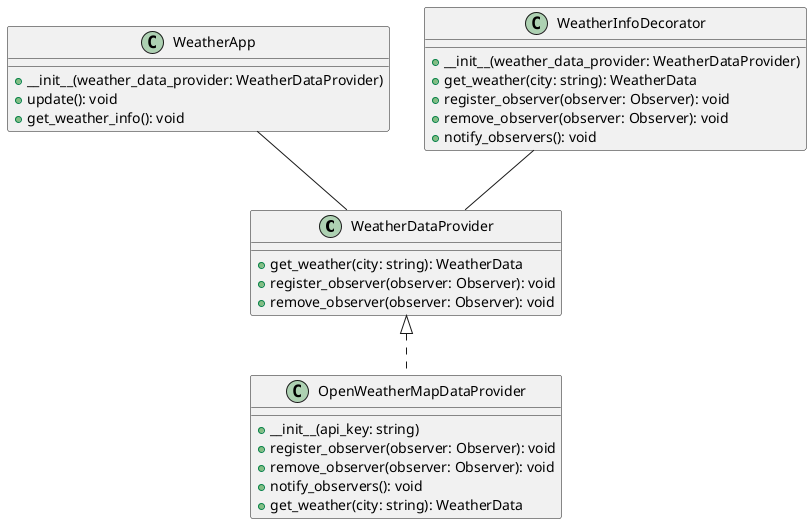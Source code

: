 @startuml

class WeatherDataProvider {
  + get_weather(city: string): WeatherData
  + register_observer(observer: Observer): void
  + remove_observer(observer: Observer): void
}

class OpenWeatherMapDataProvider {
  + __init__(api_key: string)
  + register_observer(observer: Observer): void
  + remove_observer(observer: Observer): void
  + notify_observers(): void
  + get_weather(city: string): WeatherData
}

class WeatherApp {
  + __init__(weather_data_provider: WeatherDataProvider)
  + update(): void
  + get_weather_info(): void
}

class WeatherInfoDecorator {
  + __init__(weather_data_provider: WeatherDataProvider)
  + get_weather(city: string): WeatherData
  + register_observer(observer: Observer): void
  + remove_observer(observer: Observer): void
  + notify_observers(): void
}

WeatherDataProvider <|.. OpenWeatherMapDataProvider
WeatherApp -- WeatherDataProvider
WeatherInfoDecorator -- WeatherDataProvider

@enduml
